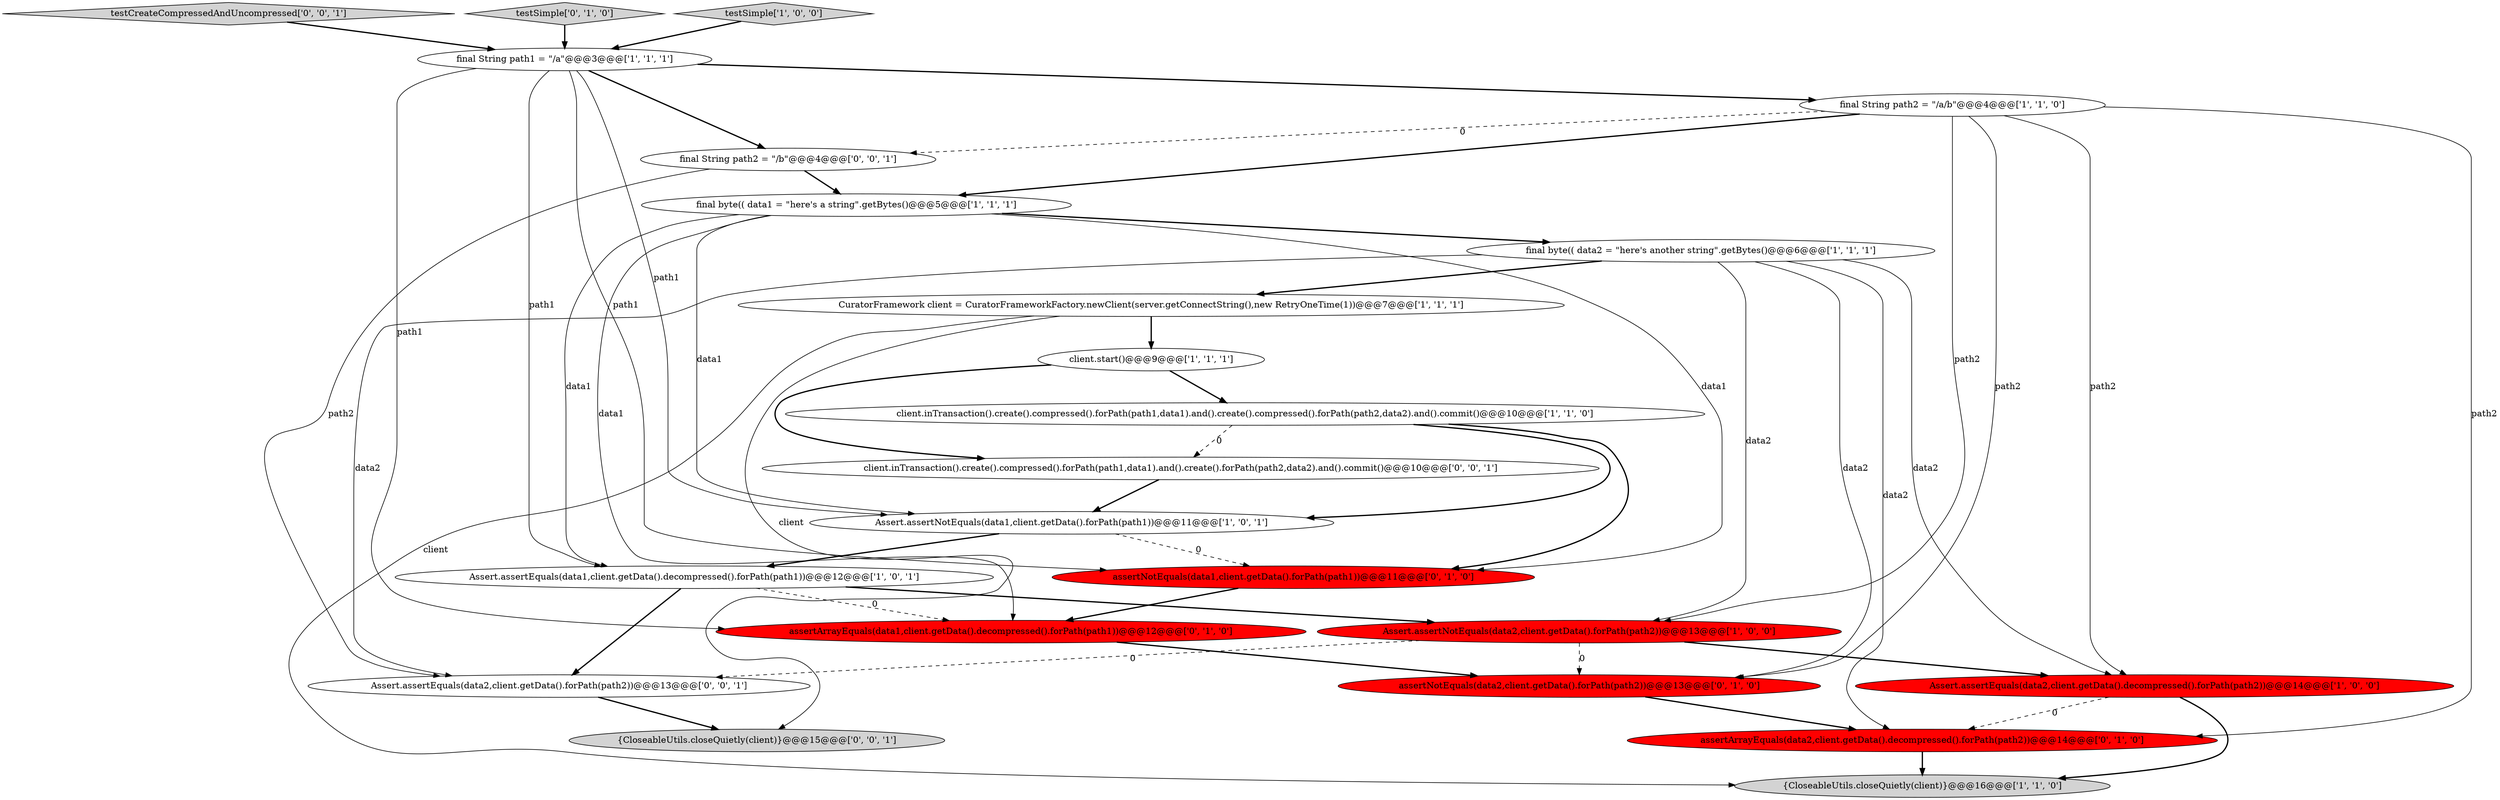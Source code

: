 digraph {
21 [style = filled, label = "final String path2 = \"/b\"@@@4@@@['0', '0', '1']", fillcolor = white, shape = ellipse image = "AAA0AAABBB3BBB"];
8 [style = filled, label = "Assert.assertEquals(data1,client.getData().decompressed().forPath(path1))@@@12@@@['1', '0', '1']", fillcolor = white, shape = ellipse image = "AAA0AAABBB1BBB"];
19 [style = filled, label = "Assert.assertEquals(data2,client.getData().forPath(path2))@@@13@@@['0', '0', '1']", fillcolor = white, shape = ellipse image = "AAA0AAABBB3BBB"];
7 [style = filled, label = "Assert.assertNotEquals(data2,client.getData().forPath(path2))@@@13@@@['1', '0', '0']", fillcolor = red, shape = ellipse image = "AAA1AAABBB1BBB"];
6 [style = filled, label = "{CloseableUtils.closeQuietly(client)}@@@16@@@['1', '1', '0']", fillcolor = lightgray, shape = ellipse image = "AAA0AAABBB1BBB"];
13 [style = filled, label = "assertArrayEquals(data2,client.getData().decompressed().forPath(path2))@@@14@@@['0', '1', '0']", fillcolor = red, shape = ellipse image = "AAA1AAABBB2BBB"];
2 [style = filled, label = "Assert.assertNotEquals(data1,client.getData().forPath(path1))@@@11@@@['1', '0', '1']", fillcolor = white, shape = ellipse image = "AAA0AAABBB1BBB"];
22 [style = filled, label = "testCreateCompressedAndUncompressed['0', '0', '1']", fillcolor = lightgray, shape = diamond image = "AAA0AAABBB3BBB"];
11 [style = filled, label = "CuratorFramework client = CuratorFrameworkFactory.newClient(server.getConnectString(),new RetryOneTime(1))@@@7@@@['1', '1', '1']", fillcolor = white, shape = ellipse image = "AAA0AAABBB1BBB"];
15 [style = filled, label = "testSimple['0', '1', '0']", fillcolor = lightgray, shape = diamond image = "AAA0AAABBB2BBB"];
18 [style = filled, label = "client.inTransaction().create().compressed().forPath(path1,data1).and().create().forPath(path2,data2).and().commit()@@@10@@@['0', '0', '1']", fillcolor = white, shape = ellipse image = "AAA0AAABBB3BBB"];
1 [style = filled, label = "final byte(( data2 = \"here's another string\".getBytes()@@@6@@@['1', '1', '1']", fillcolor = white, shape = ellipse image = "AAA0AAABBB1BBB"];
17 [style = filled, label = "assertNotEquals(data1,client.getData().forPath(path1))@@@11@@@['0', '1', '0']", fillcolor = red, shape = ellipse image = "AAA1AAABBB2BBB"];
5 [style = filled, label = "client.start()@@@9@@@['1', '1', '1']", fillcolor = white, shape = ellipse image = "AAA0AAABBB1BBB"];
16 [style = filled, label = "assertArrayEquals(data1,client.getData().decompressed().forPath(path1))@@@12@@@['0', '1', '0']", fillcolor = red, shape = ellipse image = "AAA1AAABBB2BBB"];
12 [style = filled, label = "final String path2 = \"/a/b\"@@@4@@@['1', '1', '0']", fillcolor = white, shape = ellipse image = "AAA0AAABBB1BBB"];
20 [style = filled, label = "{CloseableUtils.closeQuietly(client)}@@@15@@@['0', '0', '1']", fillcolor = lightgray, shape = ellipse image = "AAA0AAABBB3BBB"];
9 [style = filled, label = "final byte(( data1 = \"here's a string\".getBytes()@@@5@@@['1', '1', '1']", fillcolor = white, shape = ellipse image = "AAA0AAABBB1BBB"];
0 [style = filled, label = "final String path1 = \"/a\"@@@3@@@['1', '1', '1']", fillcolor = white, shape = ellipse image = "AAA0AAABBB1BBB"];
10 [style = filled, label = "Assert.assertEquals(data2,client.getData().decompressed().forPath(path2))@@@14@@@['1', '0', '0']", fillcolor = red, shape = ellipse image = "AAA1AAABBB1BBB"];
14 [style = filled, label = "assertNotEquals(data2,client.getData().forPath(path2))@@@13@@@['0', '1', '0']", fillcolor = red, shape = ellipse image = "AAA1AAABBB2BBB"];
3 [style = filled, label = "testSimple['1', '0', '0']", fillcolor = lightgray, shape = diamond image = "AAA0AAABBB1BBB"];
4 [style = filled, label = "client.inTransaction().create().compressed().forPath(path1,data1).and().create().compressed().forPath(path2,data2).and().commit()@@@10@@@['1', '1', '0']", fillcolor = white, shape = ellipse image = "AAA0AAABBB1BBB"];
4->18 [style = dashed, label="0"];
8->16 [style = dashed, label="0"];
4->17 [style = bold, label=""];
21->19 [style = solid, label="path2"];
0->17 [style = solid, label="path1"];
1->13 [style = solid, label="data2"];
7->10 [style = bold, label=""];
9->17 [style = solid, label="data1"];
8->19 [style = bold, label=""];
7->14 [style = dashed, label="0"];
19->20 [style = bold, label=""];
0->12 [style = bold, label=""];
1->19 [style = solid, label="data2"];
12->14 [style = solid, label="path2"];
0->2 [style = solid, label="path1"];
0->21 [style = bold, label=""];
4->2 [style = bold, label=""];
5->18 [style = bold, label=""];
10->13 [style = dashed, label="0"];
18->2 [style = bold, label=""];
12->9 [style = bold, label=""];
2->17 [style = dashed, label="0"];
11->20 [style = solid, label="client"];
10->6 [style = bold, label=""];
1->10 [style = solid, label="data2"];
12->21 [style = dashed, label="0"];
3->0 [style = bold, label=""];
8->7 [style = bold, label=""];
1->11 [style = bold, label=""];
1->7 [style = solid, label="data2"];
0->16 [style = solid, label="path1"];
11->5 [style = bold, label=""];
21->9 [style = bold, label=""];
12->7 [style = solid, label="path2"];
22->0 [style = bold, label=""];
12->10 [style = solid, label="path2"];
9->2 [style = solid, label="data1"];
7->19 [style = dashed, label="0"];
9->16 [style = solid, label="data1"];
1->14 [style = solid, label="data2"];
15->0 [style = bold, label=""];
0->8 [style = solid, label="path1"];
5->4 [style = bold, label=""];
11->6 [style = solid, label="client"];
16->14 [style = bold, label=""];
14->13 [style = bold, label=""];
13->6 [style = bold, label=""];
9->1 [style = bold, label=""];
9->8 [style = solid, label="data1"];
12->13 [style = solid, label="path2"];
17->16 [style = bold, label=""];
2->8 [style = bold, label=""];
}
